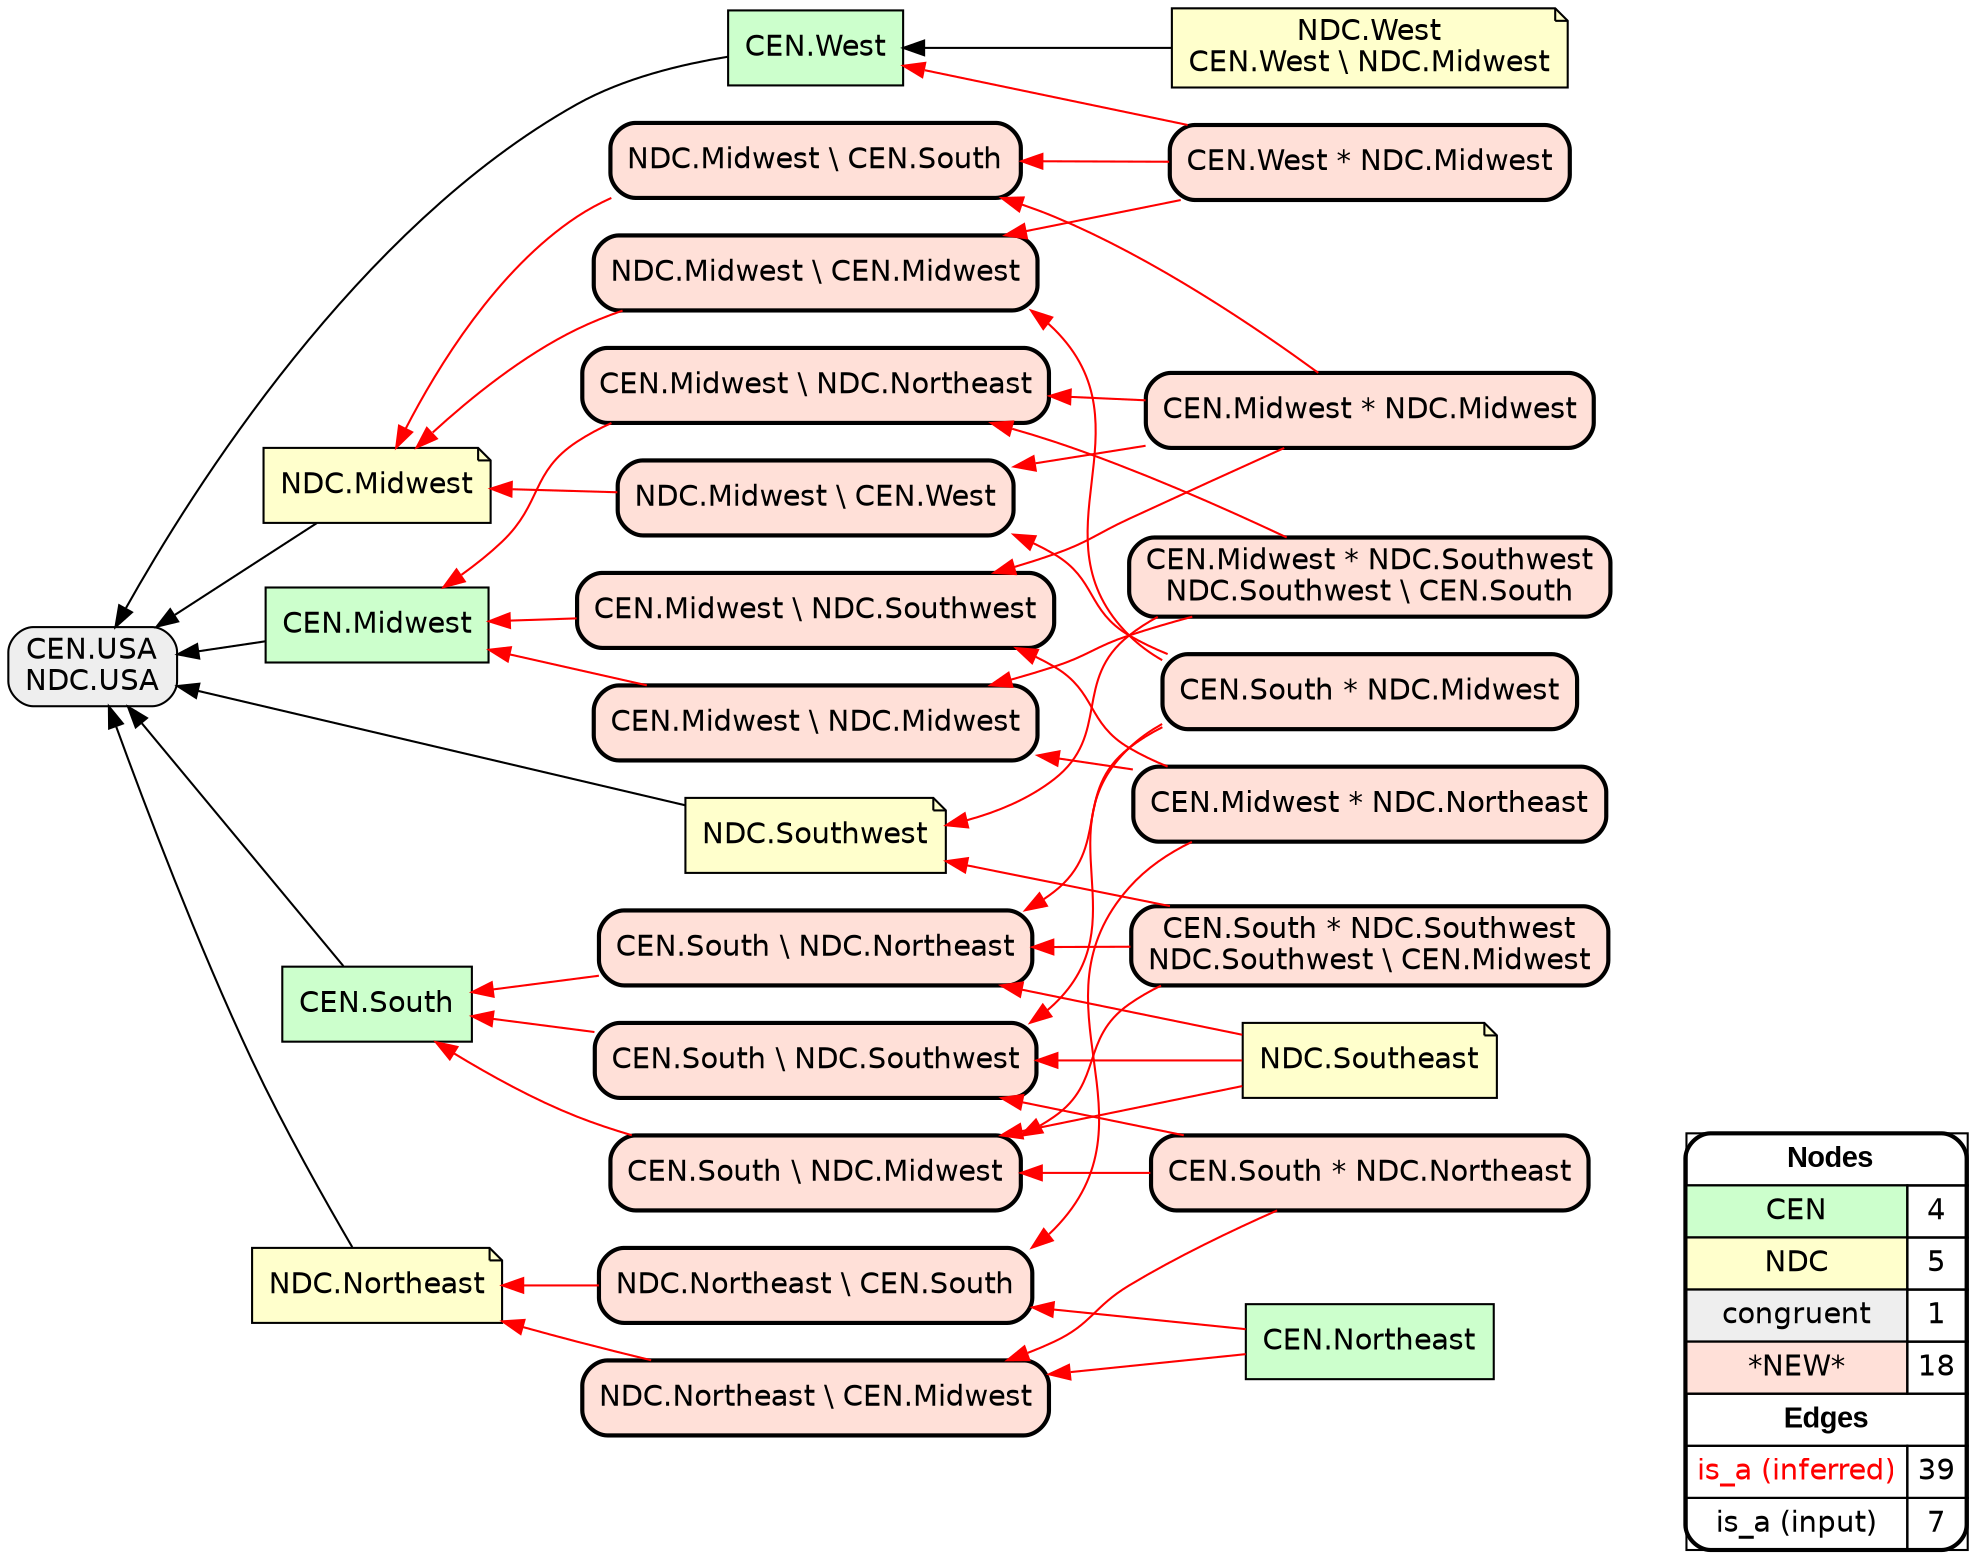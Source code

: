 digraph{
rankdir=RL
node[shape=box style=filled fillcolor="#CCFFCC" fontname="helvetica"] 
"CEN.West"
"CEN.Northeast"
"CEN.Midwest"
"CEN.South"
node[shape=note style=filled fillcolor="#FFFFCC" fontname="helvetica"] 
"NDC.West\nCEN.West \\ NDC.Midwest"
"NDC.Southeast"
"NDC.Midwest"
"NDC.Southwest"
"NDC.Northeast"
node[shape=box style="filled,rounded" fillcolor="#EEEEEE" fontname="helvetica"] 
"CEN.USA\nNDC.USA"
node[shape=box style="filled,rounded,bold" fillcolor="#FFE0D8" fontname="helvetica"] 
"CEN.South \\ NDC.Southwest"
"CEN.Midwest * NDC.Northeast"
"CEN.South \\ NDC.Northeast"
"CEN.South * NDC.Midwest"
"CEN.South \\ NDC.Midwest"
"CEN.Midwest \\ NDC.Southwest"
"NDC.Northeast \\ CEN.Midwest"
"CEN.Midwest * NDC.Midwest"
"NDC.Northeast \\ CEN.South"
"CEN.South * NDC.Southwest\nNDC.Southwest \\ CEN.Midwest"
"CEN.West * NDC.Midwest"
"CEN.Midwest \\ NDC.Midwest"
"NDC.Midwest \\ CEN.West"
"NDC.Midwest \\ CEN.South"
"CEN.South * NDC.Northeast"
"NDC.Midwest \\ CEN.Midwest"
"CEN.Midwest \\ NDC.Northeast"
"CEN.Midwest * NDC.Southwest\nNDC.Southwest \\ CEN.South"
edge[arrowhead=normal style=dotted color="#000000" constraint=true penwidth=1]
edge[arrowhead=normal style=solid color="#FF0000" constraint=true penwidth=1]
"NDC.Midwest \\ CEN.Midwest" -> "NDC.Midwest"
"CEN.Midwest * NDC.Northeast" -> "CEN.Midwest \\ NDC.Southwest"
"CEN.Midwest * NDC.Northeast" -> "CEN.Midwest \\ NDC.Midwest"
"CEN.Midwest * NDC.Midwest" -> "NDC.Midwest \\ CEN.West"
"CEN.South * NDC.Midwest" -> "CEN.South \\ NDC.Southwest"
"CEN.South * NDC.Southwest\nNDC.Southwest \\ CEN.Midwest" -> "NDC.Southwest"
"CEN.Midwest * NDC.Midwest" -> "CEN.Midwest \\ NDC.Southwest"
"CEN.Midwest * NDC.Northeast" -> "NDC.Northeast \\ CEN.South"
"NDC.Northeast \\ CEN.Midwest" -> "NDC.Northeast"
"CEN.South \\ NDC.Midwest" -> "CEN.South"
"CEN.Midwest * NDC.Southwest\nNDC.Southwest \\ CEN.South" -> "NDC.Southwest"
"CEN.South * NDC.Midwest" -> "NDC.Midwest \\ CEN.Midwest"
"CEN.Midwest \\ NDC.Midwest" -> "CEN.Midwest"
"CEN.West * NDC.Midwest" -> "NDC.Midwest \\ CEN.Midwest"
"CEN.South * NDC.Northeast" -> "CEN.South \\ NDC.Midwest"
"CEN.Midwest * NDC.Southwest\nNDC.Southwest \\ CEN.South" -> "CEN.Midwest \\ NDC.Midwest"
"CEN.South * NDC.Northeast" -> "NDC.Northeast \\ CEN.Midwest"
"CEN.South \\ NDC.Northeast" -> "CEN.South"
"NDC.Northeast \\ CEN.South" -> "NDC.Northeast"
"NDC.Southeast" -> "CEN.South \\ NDC.Northeast"
"NDC.Midwest \\ CEN.South" -> "NDC.Midwest"
"CEN.Midwest \\ NDC.Northeast" -> "CEN.Midwest"
"NDC.Southeast" -> "CEN.South \\ NDC.Midwest"
"NDC.Southeast" -> "CEN.South \\ NDC.Southwest"
"CEN.Midwest * NDC.Southwest\nNDC.Southwest \\ CEN.South" -> "CEN.Midwest \\ NDC.Northeast"
"CEN.South * NDC.Midwest" -> "NDC.Midwest \\ CEN.West"
"CEN.Northeast" -> "NDC.Northeast \\ CEN.Midwest"
"CEN.Midwest * NDC.Midwest" -> "CEN.Midwest \\ NDC.Northeast"
"CEN.South * NDC.Midwest" -> "CEN.South \\ NDC.Northeast"
"CEN.South \\ NDC.Southwest" -> "CEN.South"
"CEN.West * NDC.Midwest" -> "CEN.West"
"CEN.West * NDC.Midwest" -> "NDC.Midwest \\ CEN.South"
"CEN.South * NDC.Southwest\nNDC.Southwest \\ CEN.Midwest" -> "CEN.South \\ NDC.Northeast"
"NDC.Midwest \\ CEN.West" -> "NDC.Midwest"
"CEN.Northeast" -> "NDC.Northeast \\ CEN.South"
"CEN.South * NDC.Northeast" -> "CEN.South \\ NDC.Southwest"
"CEN.Midwest * NDC.Midwest" -> "NDC.Midwest \\ CEN.South"
"CEN.South * NDC.Southwest\nNDC.Southwest \\ CEN.Midwest" -> "CEN.South \\ NDC.Midwest"
"CEN.Midwest \\ NDC.Southwest" -> "CEN.Midwest"
edge[arrowhead=normal style=solid color="#000000" constraint=true penwidth=1]
"NDC.Midwest" -> "CEN.USA\nNDC.USA"
"CEN.South" -> "CEN.USA\nNDC.USA"
"NDC.Northeast" -> "CEN.USA\nNDC.USA"
"NDC.West\nCEN.West \\ NDC.Midwest" -> "CEN.West"
"NDC.Southwest" -> "CEN.USA\nNDC.USA"
"CEN.West" -> "CEN.USA\nNDC.USA"
"CEN.Midwest" -> "CEN.USA\nNDC.USA"
node[shape=box] 
{rank=source Legend [fillcolor= white margin=0 label=< 
 <TABLE BORDER="0" CELLBORDER="1" CELLSPACING="0" CELLPADDING="4"> 
<TR> <TD COLSPAN="2"><font face="Arial Black"> Nodes</font></TD> </TR> 
<TR> 
 <TD bgcolor="#CCFFCC" fontname="helvetica">CEN</TD> 
 <TD>4</TD> 
 </TR> 
<TR> 
 <TD bgcolor="#FFFFCC" fontname="helvetica">NDC</TD> 
 <TD>5</TD> 
 </TR> 
<TR> 
 <TD bgcolor="#EEEEEE" fontname="helvetica">congruent</TD> 
 <TD>1</TD> 
 </TR> 
<TR> 
 <TD bgcolor="#FFE0D8" fontname="helvetica">*NEW*</TD> 
 <TD>18</TD> 
 </TR> 
<TR> <TD COLSPAN="2"><font face = "Arial Black"> Edges </font></TD> </TR> 
<TR> 
 <TD><font color ="#FF0000">is_a (inferred)</font></TD><TD>39</TD>
</TR>
<TR> 
 <TD><font color ="#000000">is_a (input)</font></TD><TD>7</TD>
</TR>
</TABLE> 
 >] } 
}